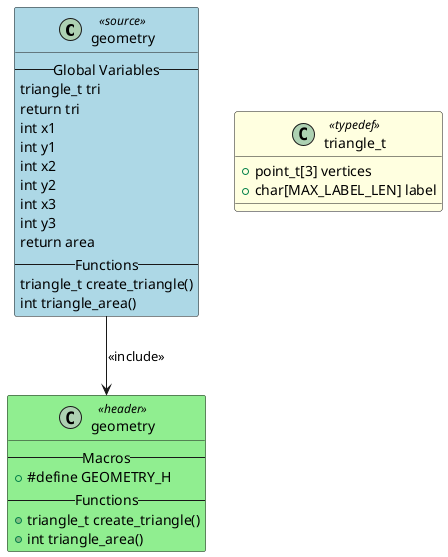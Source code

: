 @startuml geometry

class "geometry" as GEOMETRY <<source>> #LightBlue
{
    -- Global Variables --
    triangle_t tri
    return tri
    int x1
    int y1
    int x2
    int y2
    int x3
    int y3
    return area
    -- Functions --
    triangle_t create_triangle()
    int triangle_area()
}

class "geometry" as HEADER_GEOMETRY <<header>> #LightGreen
{
    -- Macros --
    + #define GEOMETRY_H
    -- Functions --
    + triangle_t create_triangle()
    + int triangle_area()
}

class "triangle_t" as TYPEDEF_TRIANGLE_T <<typedef>> #LightYellow
{
    + point_t[3] vertices
    + char[MAX_LABEL_LEN] label
}

GEOMETRY --> HEADER_GEOMETRY : <<include>>

@enduml